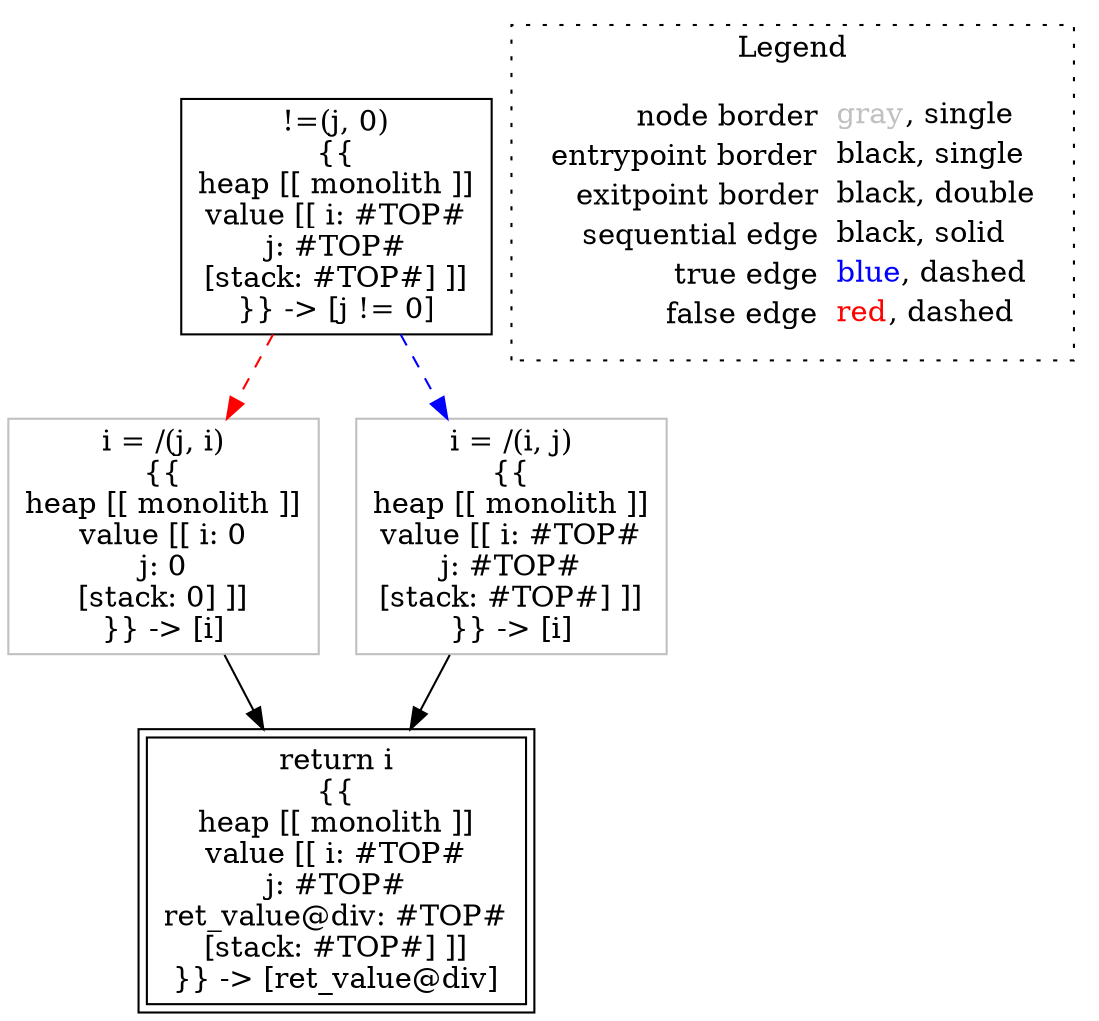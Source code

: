 digraph {
	"node0" [shape="rect",color="black",label=<!=(j, 0)<BR/>{{<BR/>heap [[ monolith ]]<BR/>value [[ i: #TOP#<BR/>j: #TOP#<BR/>[stack: #TOP#] ]]<BR/>}} -&gt; [j != 0]>];
	"node1" [shape="rect",color="gray",label=<i = /(j, i)<BR/>{{<BR/>heap [[ monolith ]]<BR/>value [[ i: 0<BR/>j: 0<BR/>[stack: 0] ]]<BR/>}} -&gt; [i]>];
	"node2" [shape="rect",color="black",peripheries="2",label=<return i<BR/>{{<BR/>heap [[ monolith ]]<BR/>value [[ i: #TOP#<BR/>j: #TOP#<BR/>ret_value@div: #TOP#<BR/>[stack: #TOP#] ]]<BR/>}} -&gt; [ret_value@div]>];
	"node3" [shape="rect",color="gray",label=<i = /(i, j)<BR/>{{<BR/>heap [[ monolith ]]<BR/>value [[ i: #TOP#<BR/>j: #TOP#<BR/>[stack: #TOP#] ]]<BR/>}} -&gt; [i]>];
	"node1" -> "node2" [color="black"];
	"node0" -> "node1" [color="red",style="dashed"];
	"node0" -> "node3" [color="blue",style="dashed"];
	"node3" -> "node2" [color="black"];
subgraph cluster_legend {
	label="Legend";
	style=dotted;
	node [shape=plaintext];
	"legend" [label=<<table border="0" cellpadding="2" cellspacing="0" cellborder="0"><tr><td align="right">node border&nbsp;</td><td align="left"><font color="gray">gray</font>, single</td></tr><tr><td align="right">entrypoint border&nbsp;</td><td align="left"><font color="black">black</font>, single</td></tr><tr><td align="right">exitpoint border&nbsp;</td><td align="left"><font color="black">black</font>, double</td></tr><tr><td align="right">sequential edge&nbsp;</td><td align="left"><font color="black">black</font>, solid</td></tr><tr><td align="right">true edge&nbsp;</td><td align="left"><font color="blue">blue</font>, dashed</td></tr><tr><td align="right">false edge&nbsp;</td><td align="left"><font color="red">red</font>, dashed</td></tr></table>>];
}

}

